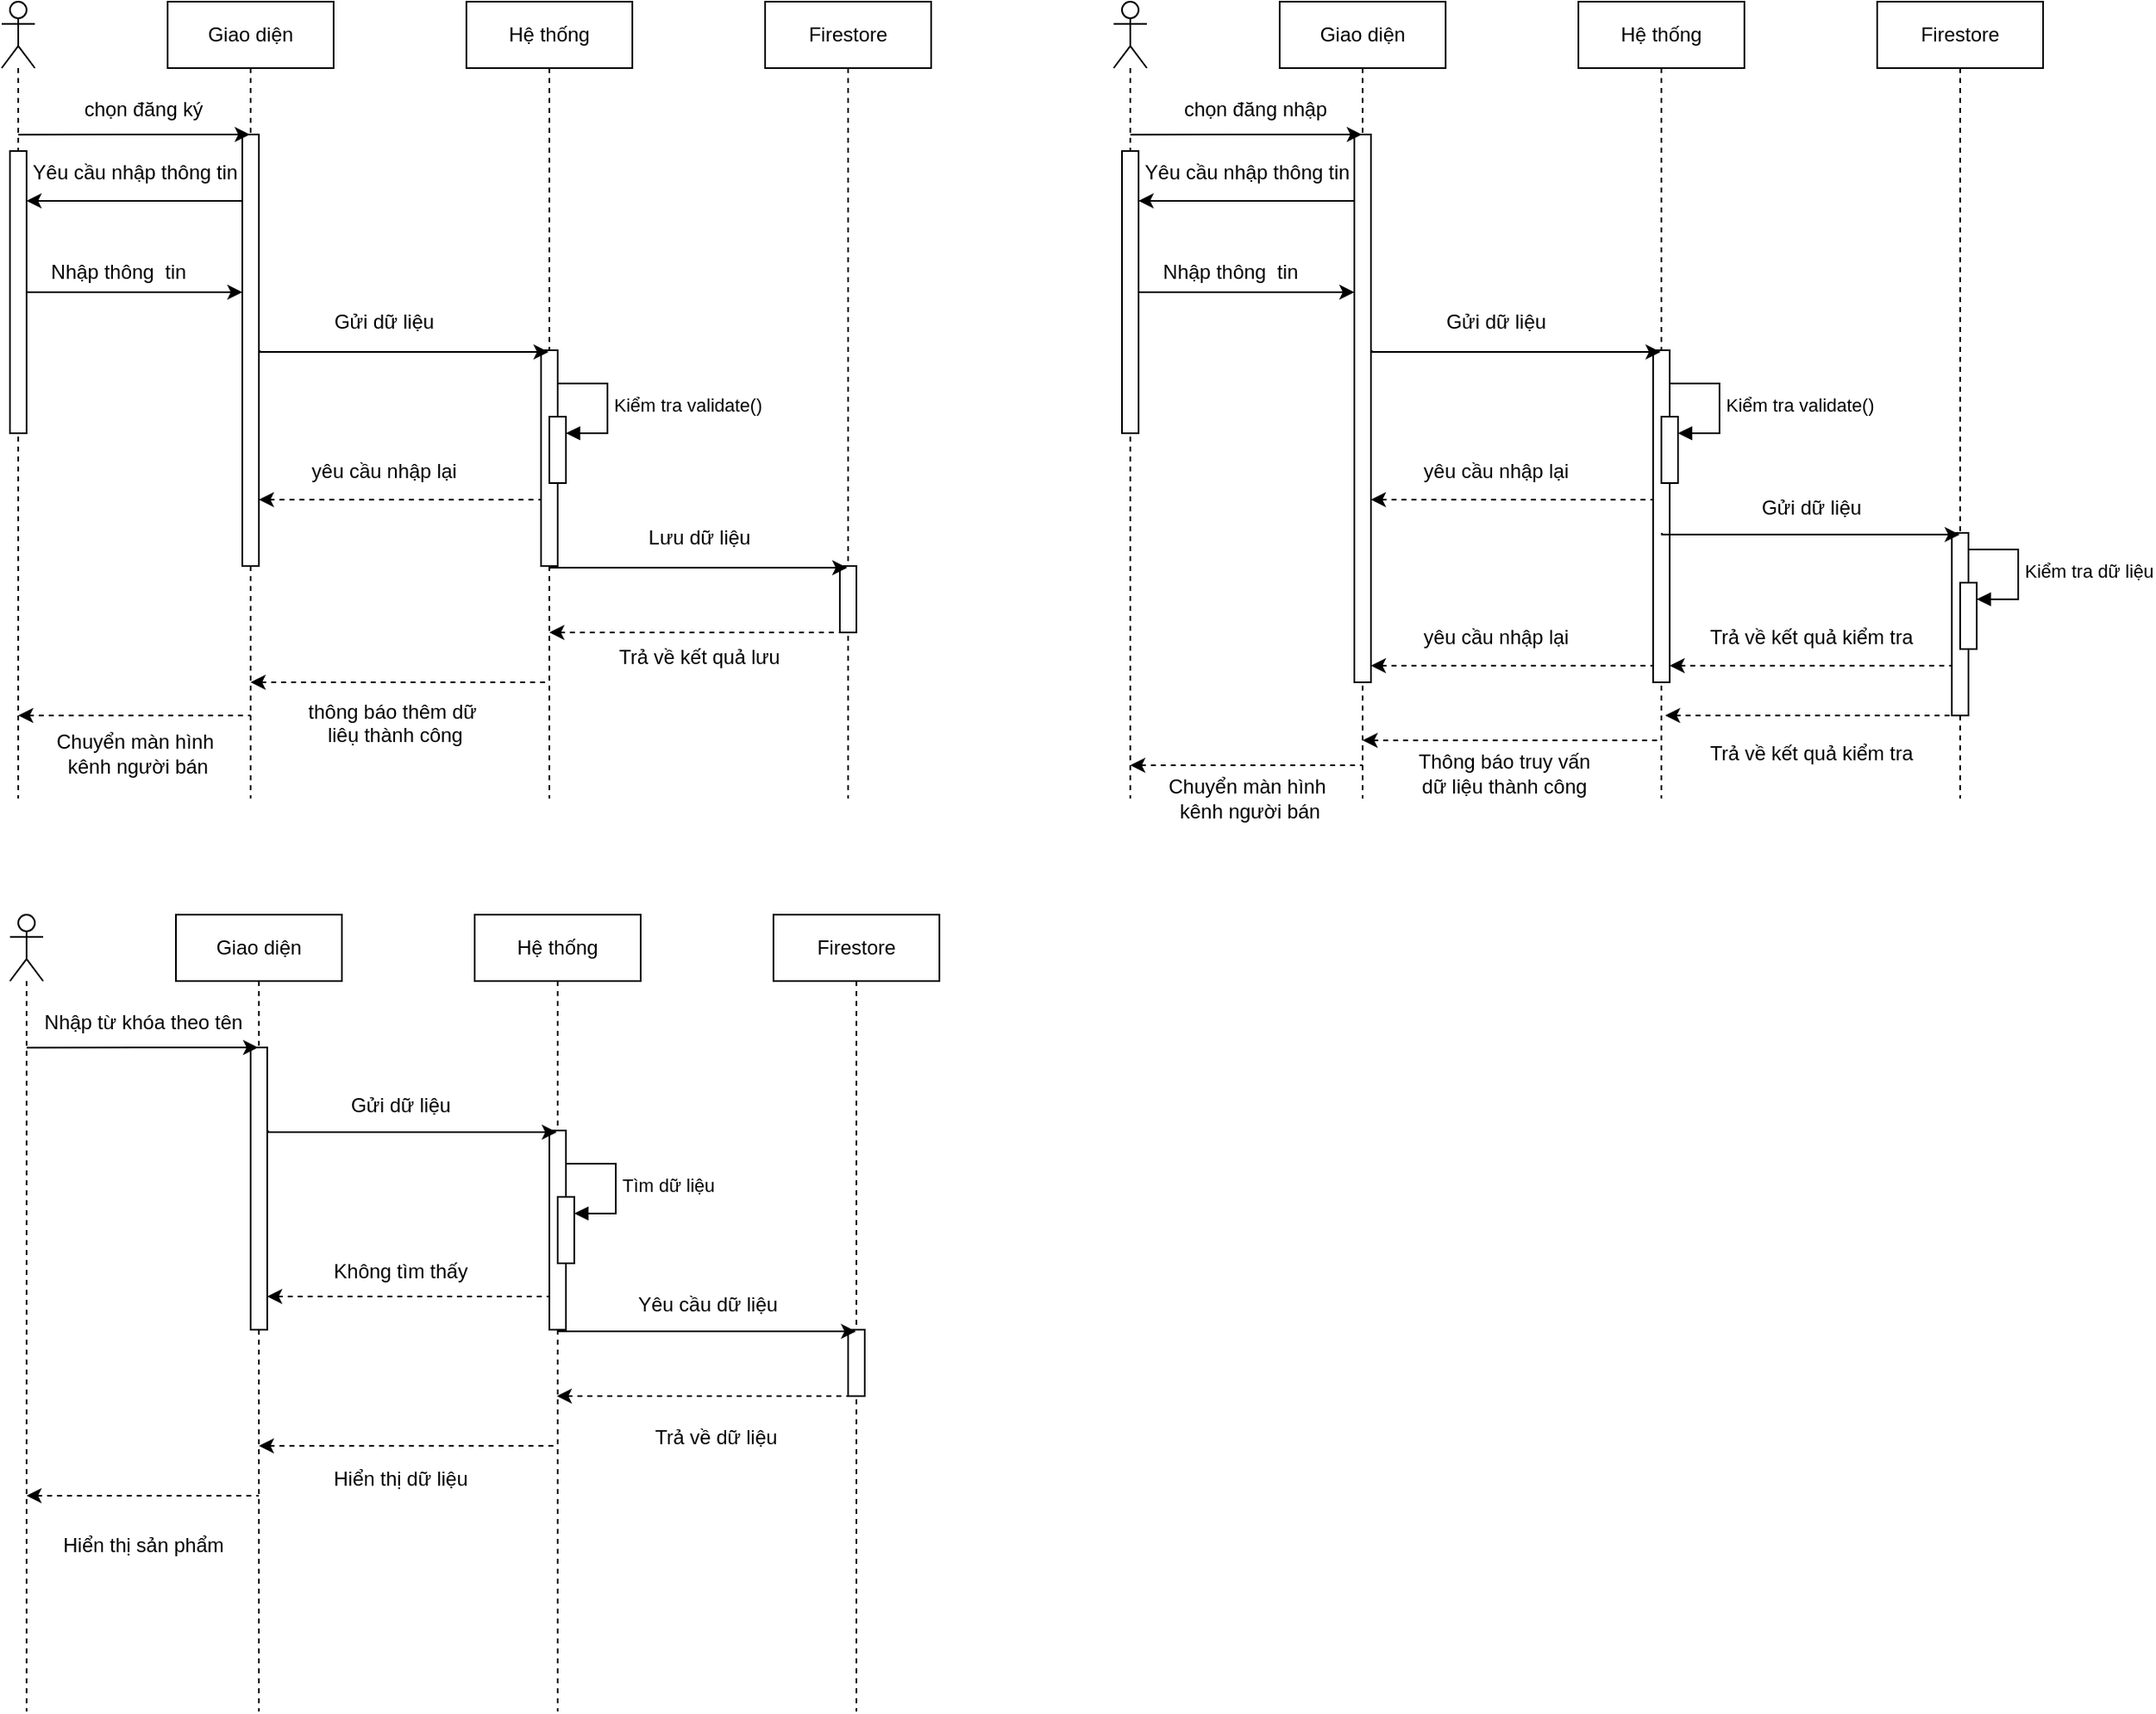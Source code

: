 <mxfile version="22.1.17" type="github">
  <diagram name="Page-1" id="2YBvvXClWsGukQMizWep">
    <mxGraphModel dx="1050" dy="541" grid="1" gridSize="10" guides="1" tooltips="1" connect="1" arrows="1" fold="1" page="1" pageScale="1" pageWidth="850" pageHeight="1100" math="0" shadow="0">
      <root>
        <mxCell id="0" />
        <mxCell id="1" parent="0" />
        <mxCell id="aM9ryv3xv72pqoxQDRHE-1" value="Giao diện" style="shape=umlLifeline;perimeter=lifelinePerimeter;whiteSpace=wrap;html=1;container=0;dropTarget=0;collapsible=0;recursiveResize=0;outlineConnect=0;portConstraint=eastwest;newEdgeStyle={&quot;edgeStyle&quot;:&quot;elbowEdgeStyle&quot;,&quot;elbow&quot;:&quot;vertical&quot;,&quot;curved&quot;:0,&quot;rounded&quot;:0};" parent="1" vertex="1">
          <mxGeometry x="160" y="40" width="100" height="480" as="geometry" />
        </mxCell>
        <mxCell id="fi817YxVfnDkpDfHuI8M-5" value="" style="html=1;points=[[0,0,0,0,5],[0,1,0,0,-5],[1,0,0,0,5],[1,1,0,0,-5]];perimeter=orthogonalPerimeter;outlineConnect=0;targetShapes=umlLifeline;portConstraint=eastwest;newEdgeStyle={&quot;curved&quot;:0,&quot;rounded&quot;:0};" vertex="1" parent="aM9ryv3xv72pqoxQDRHE-1">
          <mxGeometry x="45" y="80" width="10" height="260" as="geometry" />
        </mxCell>
        <mxCell id="aM9ryv3xv72pqoxQDRHE-5" value="Hệ thống" style="shape=umlLifeline;perimeter=lifelinePerimeter;whiteSpace=wrap;html=1;container=0;dropTarget=0;collapsible=0;recursiveResize=0;outlineConnect=0;portConstraint=eastwest;newEdgeStyle={&quot;edgeStyle&quot;:&quot;elbowEdgeStyle&quot;,&quot;elbow&quot;:&quot;vertical&quot;,&quot;curved&quot;:0,&quot;rounded&quot;:0};" parent="1" vertex="1">
          <mxGeometry x="340" y="40" width="100" height="480" as="geometry" />
        </mxCell>
        <mxCell id="fi817YxVfnDkpDfHuI8M-15" value="" style="html=1;points=[[0,0,0,0,5],[0,1,0,0,-5],[1,0,0,0,5],[1,1,0,0,-5]];perimeter=orthogonalPerimeter;outlineConnect=0;targetShapes=umlLifeline;portConstraint=eastwest;newEdgeStyle={&quot;curved&quot;:0,&quot;rounded&quot;:0};" vertex="1" parent="aM9ryv3xv72pqoxQDRHE-5">
          <mxGeometry x="45" y="210" width="10" height="130" as="geometry" />
        </mxCell>
        <mxCell id="fi817YxVfnDkpDfHuI8M-17" value="" style="html=1;points=[[0,0,0,0,5],[0,1,0,0,-5],[1,0,0,0,5],[1,1,0,0,-5]];perimeter=orthogonalPerimeter;outlineConnect=0;targetShapes=umlLifeline;portConstraint=eastwest;newEdgeStyle={&quot;curved&quot;:0,&quot;rounded&quot;:0};" vertex="1" parent="aM9ryv3xv72pqoxQDRHE-5">
          <mxGeometry x="50" y="250" width="10" height="40" as="geometry" />
        </mxCell>
        <mxCell id="fi817YxVfnDkpDfHuI8M-18" value="Kiểm tra validate()" style="html=1;align=left;spacingLeft=2;endArrow=block;rounded=0;edgeStyle=orthogonalEdgeStyle;curved=0;rounded=0;" edge="1" target="fi817YxVfnDkpDfHuI8M-17" parent="aM9ryv3xv72pqoxQDRHE-5">
          <mxGeometry relative="1" as="geometry">
            <mxPoint x="55" y="230" as="sourcePoint" />
            <Array as="points">
              <mxPoint x="85" y="260" />
            </Array>
          </mxGeometry>
        </mxCell>
        <mxCell id="fi817YxVfnDkpDfHuI8M-1" value="Firestore" style="shape=umlLifeline;perimeter=lifelinePerimeter;whiteSpace=wrap;html=1;container=0;dropTarget=0;collapsible=0;recursiveResize=0;outlineConnect=0;portConstraint=eastwest;newEdgeStyle={&quot;edgeStyle&quot;:&quot;elbowEdgeStyle&quot;,&quot;elbow&quot;:&quot;vertical&quot;,&quot;curved&quot;:0,&quot;rounded&quot;:0};" vertex="1" parent="1">
          <mxGeometry x="520" y="40" width="100" height="480" as="geometry" />
        </mxCell>
        <mxCell id="fi817YxVfnDkpDfHuI8M-22" value="" style="html=1;points=[[0,0,0,0,5],[0,1,0,0,-5],[1,0,0,0,5],[1,1,0,0,-5]];perimeter=orthogonalPerimeter;outlineConnect=0;targetShapes=umlLifeline;portConstraint=eastwest;newEdgeStyle={&quot;curved&quot;:0,&quot;rounded&quot;:0};" vertex="1" parent="fi817YxVfnDkpDfHuI8M-1">
          <mxGeometry x="45" y="340" width="10" height="40" as="geometry" />
        </mxCell>
        <mxCell id="fi817YxVfnDkpDfHuI8M-2" value="" style="shape=umlLifeline;perimeter=lifelinePerimeter;whiteSpace=wrap;html=1;container=1;dropTarget=0;collapsible=0;recursiveResize=0;outlineConnect=0;portConstraint=eastwest;newEdgeStyle={&quot;curved&quot;:0,&quot;rounded&quot;:0};participant=umlActor;" vertex="1" parent="1">
          <mxGeometry x="60" y="40" width="20" height="480" as="geometry" />
        </mxCell>
        <mxCell id="fi817YxVfnDkpDfHuI8M-10" value="" style="html=1;points=[[0,0,0,0,5],[0,1,0,0,-5],[1,0,0,0,5],[1,1,0,0,-5]];perimeter=orthogonalPerimeter;outlineConnect=0;targetShapes=umlLifeline;portConstraint=eastwest;newEdgeStyle={&quot;curved&quot;:0,&quot;rounded&quot;:0};" vertex="1" parent="fi817YxVfnDkpDfHuI8M-2">
          <mxGeometry x="5" y="90" width="10" height="170" as="geometry" />
        </mxCell>
        <mxCell id="fi817YxVfnDkpDfHuI8M-4" value="" style="endArrow=classic;html=1;rounded=0;exitX=0.5;exitY=0.167;exitDx=0;exitDy=0;exitPerimeter=0;" edge="1" parent="1" source="fi817YxVfnDkpDfHuI8M-2" target="aM9ryv3xv72pqoxQDRHE-1">
          <mxGeometry width="50" height="50" relative="1" as="geometry">
            <mxPoint x="400" y="280" as="sourcePoint" />
            <mxPoint x="440" y="230" as="targetPoint" />
            <Array as="points">
              <mxPoint x="140" y="120" />
            </Array>
          </mxGeometry>
        </mxCell>
        <mxCell id="fi817YxVfnDkpDfHuI8M-7" value="chọn đăng ký" style="text;html=1;align=center;verticalAlign=middle;resizable=0;points=[];autosize=1;strokeColor=none;fillColor=none;" vertex="1" parent="1">
          <mxGeometry x="100" y="90" width="90" height="30" as="geometry" />
        </mxCell>
        <mxCell id="fi817YxVfnDkpDfHuI8M-8" value="" style="endArrow=none;html=1;rounded=0;startArrow=classic;startFill=1;endFill=0;" edge="1" parent="1" source="fi817YxVfnDkpDfHuI8M-10" target="fi817YxVfnDkpDfHuI8M-5">
          <mxGeometry width="50" height="50" relative="1" as="geometry">
            <mxPoint x="80" y="160" as="sourcePoint" />
            <mxPoint x="140" y="150" as="targetPoint" />
            <Array as="points">
              <mxPoint x="150" y="160" />
            </Array>
          </mxGeometry>
        </mxCell>
        <mxCell id="fi817YxVfnDkpDfHuI8M-9" value="Yêu cầu nhập thông tin" style="text;html=1;align=center;verticalAlign=middle;resizable=0;points=[];autosize=1;strokeColor=none;fillColor=none;" vertex="1" parent="1">
          <mxGeometry x="65" y="128" width="150" height="30" as="geometry" />
        </mxCell>
        <mxCell id="fi817YxVfnDkpDfHuI8M-12" value="" style="edgeStyle=orthogonalEdgeStyle;rounded=0;orthogonalLoop=1;jettySize=auto;html=1;curved=0;" edge="1" parent="1" source="fi817YxVfnDkpDfHuI8M-10" target="fi817YxVfnDkpDfHuI8M-5">
          <mxGeometry relative="1" as="geometry">
            <Array as="points">
              <mxPoint x="180" y="215" />
              <mxPoint x="180" y="215" />
            </Array>
          </mxGeometry>
        </mxCell>
        <mxCell id="fi817YxVfnDkpDfHuI8M-13" value="Nhập thông&amp;nbsp; tin" style="text;html=1;align=center;verticalAlign=middle;resizable=0;points=[];autosize=1;strokeColor=none;fillColor=none;" vertex="1" parent="1">
          <mxGeometry x="80" y="188" width="100" height="30" as="geometry" />
        </mxCell>
        <mxCell id="fi817YxVfnDkpDfHuI8M-14" value="" style="edgeStyle=orthogonalEdgeStyle;rounded=0;orthogonalLoop=1;jettySize=auto;html=1;curved=0;" edge="1" parent="1" target="aM9ryv3xv72pqoxQDRHE-5">
          <mxGeometry relative="1" as="geometry">
            <mxPoint x="215.5" y="250" as="sourcePoint" />
            <mxPoint x="330" y="251" as="targetPoint" />
            <Array as="points">
              <mxPoint x="216" y="251" />
            </Array>
          </mxGeometry>
        </mxCell>
        <mxCell id="fi817YxVfnDkpDfHuI8M-16" value="Gửi dữ liệu" style="text;html=1;align=center;verticalAlign=middle;resizable=0;points=[];autosize=1;strokeColor=none;fillColor=none;" vertex="1" parent="1">
          <mxGeometry x="250" y="218" width="80" height="30" as="geometry" />
        </mxCell>
        <mxCell id="fi817YxVfnDkpDfHuI8M-19" value="" style="endArrow=none;html=1;rounded=0;startArrow=classic;startFill=1;endFill=0;dashed=1;" edge="1" parent="1" source="fi817YxVfnDkpDfHuI8M-5" target="fi817YxVfnDkpDfHuI8M-15">
          <mxGeometry width="50" height="50" relative="1" as="geometry">
            <mxPoint x="250" y="340" as="sourcePoint" />
            <mxPoint x="380" y="340" as="targetPoint" />
            <Array as="points">
              <mxPoint x="325" y="340" />
            </Array>
          </mxGeometry>
        </mxCell>
        <mxCell id="fi817YxVfnDkpDfHuI8M-20" value="yêu cầu nhập lại" style="text;html=1;align=center;verticalAlign=middle;resizable=0;points=[];autosize=1;strokeColor=none;fillColor=none;" vertex="1" parent="1">
          <mxGeometry x="235" y="308" width="110" height="30" as="geometry" />
        </mxCell>
        <mxCell id="fi817YxVfnDkpDfHuI8M-21" value="" style="edgeStyle=orthogonalEdgeStyle;rounded=0;orthogonalLoop=1;jettySize=auto;html=1;curved=0;" edge="1" parent="1" target="fi817YxVfnDkpDfHuI8M-1">
          <mxGeometry relative="1" as="geometry">
            <mxPoint x="390" y="380" as="sourcePoint" />
            <mxPoint x="550" y="381" as="targetPoint" />
            <Array as="points">
              <mxPoint x="390" y="381" />
            </Array>
          </mxGeometry>
        </mxCell>
        <mxCell id="fi817YxVfnDkpDfHuI8M-23" value="Lưu dữ liệu" style="text;html=1;align=center;verticalAlign=middle;resizable=0;points=[];autosize=1;strokeColor=none;fillColor=none;" vertex="1" parent="1">
          <mxGeometry x="440" y="348" width="80" height="30" as="geometry" />
        </mxCell>
        <mxCell id="fi817YxVfnDkpDfHuI8M-24" value="" style="endArrow=none;html=1;rounded=0;startArrow=classic;startFill=1;endFill=0;dashed=1;" edge="1" parent="1" source="aM9ryv3xv72pqoxQDRHE-5">
          <mxGeometry width="50" height="50" relative="1" as="geometry">
            <mxPoint x="395" y="420" as="sourcePoint" />
            <mxPoint x="565" y="420" as="targetPoint" />
            <Array as="points">
              <mxPoint x="505" y="420" />
            </Array>
          </mxGeometry>
        </mxCell>
        <mxCell id="fi817YxVfnDkpDfHuI8M-25" value="Trả về kết quả lưu" style="text;html=1;align=center;verticalAlign=middle;resizable=0;points=[];autosize=1;strokeColor=none;fillColor=none;" vertex="1" parent="1">
          <mxGeometry x="420" y="420" width="120" height="30" as="geometry" />
        </mxCell>
        <mxCell id="fi817YxVfnDkpDfHuI8M-26" value="" style="endArrow=none;html=1;rounded=0;startArrow=classic;startFill=1;endFill=0;dashed=1;" edge="1" parent="1" target="aM9ryv3xv72pqoxQDRHE-5">
          <mxGeometry width="50" height="50" relative="1" as="geometry">
            <mxPoint x="210" y="450" as="sourcePoint" />
            <mxPoint x="377.5" y="450" as="targetPoint" />
            <Array as="points">
              <mxPoint x="317.5" y="450" />
            </Array>
          </mxGeometry>
        </mxCell>
        <mxCell id="fi817YxVfnDkpDfHuI8M-27" value="&lt;p style=&quot;line-height: 10%;&quot;&gt;thông báo thêm dữ&lt;/p&gt;&lt;p style=&quot;line-height: 10%;&quot;&gt;&amp;nbsp;liêụ thành công&lt;/p&gt;" style="text;html=1;align=center;verticalAlign=middle;resizable=0;points=[];autosize=1;strokeColor=none;fillColor=none;" vertex="1" parent="1">
          <mxGeometry x="235" y="450" width="120" height="50" as="geometry" />
        </mxCell>
        <mxCell id="fi817YxVfnDkpDfHuI8M-28" value="" style="endArrow=none;html=1;rounded=0;startArrow=classic;startFill=1;endFill=0;dashed=1;" edge="1" parent="1">
          <mxGeometry width="50" height="50" relative="1" as="geometry">
            <mxPoint x="70" y="470" as="sourcePoint" />
            <mxPoint x="210" y="470" as="targetPoint" />
            <Array as="points">
              <mxPoint x="150" y="470" />
            </Array>
          </mxGeometry>
        </mxCell>
        <mxCell id="fi817YxVfnDkpDfHuI8M-29" value="Chuyển màn hình&lt;br&gt;&amp;nbsp;kênh người bán" style="text;html=1;align=center;verticalAlign=middle;resizable=0;points=[];autosize=1;strokeColor=none;fillColor=none;" vertex="1" parent="1">
          <mxGeometry x="80" y="473" width="120" height="40" as="geometry" />
        </mxCell>
        <mxCell id="fi817YxVfnDkpDfHuI8M-30" value="Giao diện" style="shape=umlLifeline;perimeter=lifelinePerimeter;whiteSpace=wrap;html=1;container=0;dropTarget=0;collapsible=0;recursiveResize=0;outlineConnect=0;portConstraint=eastwest;newEdgeStyle={&quot;edgeStyle&quot;:&quot;elbowEdgeStyle&quot;,&quot;elbow&quot;:&quot;vertical&quot;,&quot;curved&quot;:0,&quot;rounded&quot;:0};" vertex="1" parent="1">
          <mxGeometry x="830" y="40" width="100" height="480" as="geometry" />
        </mxCell>
        <mxCell id="fi817YxVfnDkpDfHuI8M-31" value="" style="html=1;points=[[0,0,0,0,5],[0,1,0,0,-5],[1,0,0,0,5],[1,1,0,0,-5]];perimeter=orthogonalPerimeter;outlineConnect=0;targetShapes=umlLifeline;portConstraint=eastwest;newEdgeStyle={&quot;curved&quot;:0,&quot;rounded&quot;:0};" vertex="1" parent="fi817YxVfnDkpDfHuI8M-30">
          <mxGeometry x="45" y="80" width="10" height="330" as="geometry" />
        </mxCell>
        <mxCell id="fi817YxVfnDkpDfHuI8M-32" value="Hệ thống" style="shape=umlLifeline;perimeter=lifelinePerimeter;whiteSpace=wrap;html=1;container=0;dropTarget=0;collapsible=0;recursiveResize=0;outlineConnect=0;portConstraint=eastwest;newEdgeStyle={&quot;edgeStyle&quot;:&quot;elbowEdgeStyle&quot;,&quot;elbow&quot;:&quot;vertical&quot;,&quot;curved&quot;:0,&quot;rounded&quot;:0};" vertex="1" parent="1">
          <mxGeometry x="1010" y="40" width="100" height="480" as="geometry" />
        </mxCell>
        <mxCell id="fi817YxVfnDkpDfHuI8M-33" value="" style="html=1;points=[[0,0,0,0,5],[0,1,0,0,-5],[1,0,0,0,5],[1,1,0,0,-5]];perimeter=orthogonalPerimeter;outlineConnect=0;targetShapes=umlLifeline;portConstraint=eastwest;newEdgeStyle={&quot;curved&quot;:0,&quot;rounded&quot;:0};" vertex="1" parent="fi817YxVfnDkpDfHuI8M-32">
          <mxGeometry x="45" y="210" width="10" height="200" as="geometry" />
        </mxCell>
        <mxCell id="fi817YxVfnDkpDfHuI8M-34" value="" style="html=1;points=[[0,0,0,0,5],[0,1,0,0,-5],[1,0,0,0,5],[1,1,0,0,-5]];perimeter=orthogonalPerimeter;outlineConnect=0;targetShapes=umlLifeline;portConstraint=eastwest;newEdgeStyle={&quot;curved&quot;:0,&quot;rounded&quot;:0};" vertex="1" parent="fi817YxVfnDkpDfHuI8M-32">
          <mxGeometry x="50" y="250" width="10" height="40" as="geometry" />
        </mxCell>
        <mxCell id="fi817YxVfnDkpDfHuI8M-35" value="Kiểm tra validate()" style="html=1;align=left;spacingLeft=2;endArrow=block;rounded=0;edgeStyle=orthogonalEdgeStyle;curved=0;rounded=0;" edge="1" parent="fi817YxVfnDkpDfHuI8M-32" target="fi817YxVfnDkpDfHuI8M-34">
          <mxGeometry relative="1" as="geometry">
            <mxPoint x="55" y="230" as="sourcePoint" />
            <Array as="points">
              <mxPoint x="85" y="260" />
            </Array>
          </mxGeometry>
        </mxCell>
        <mxCell id="fi817YxVfnDkpDfHuI8M-36" value="Firestore" style="shape=umlLifeline;perimeter=lifelinePerimeter;whiteSpace=wrap;html=1;container=0;dropTarget=0;collapsible=0;recursiveResize=0;outlineConnect=0;portConstraint=eastwest;newEdgeStyle={&quot;edgeStyle&quot;:&quot;elbowEdgeStyle&quot;,&quot;elbow&quot;:&quot;vertical&quot;,&quot;curved&quot;:0,&quot;rounded&quot;:0};" vertex="1" parent="1">
          <mxGeometry x="1190" y="40" width="100" height="480" as="geometry" />
        </mxCell>
        <mxCell id="fi817YxVfnDkpDfHuI8M-37" value="" style="html=1;points=[[0,0,0,0,5],[0,1,0,0,-5],[1,0,0,0,5],[1,1,0,0,-5]];perimeter=orthogonalPerimeter;outlineConnect=0;targetShapes=umlLifeline;portConstraint=eastwest;newEdgeStyle={&quot;curved&quot;:0,&quot;rounded&quot;:0};" vertex="1" parent="fi817YxVfnDkpDfHuI8M-36">
          <mxGeometry x="45" y="320" width="10" height="110" as="geometry" />
        </mxCell>
        <mxCell id="fi817YxVfnDkpDfHuI8M-58" value="" style="html=1;points=[[0,0,0,0,5],[0,1,0,0,-5],[1,0,0,0,5],[1,1,0,0,-5]];perimeter=orthogonalPerimeter;outlineConnect=0;targetShapes=umlLifeline;portConstraint=eastwest;newEdgeStyle={&quot;curved&quot;:0,&quot;rounded&quot;:0};" vertex="1" parent="fi817YxVfnDkpDfHuI8M-36">
          <mxGeometry x="50" y="350" width="10" height="40" as="geometry" />
        </mxCell>
        <mxCell id="fi817YxVfnDkpDfHuI8M-59" value="Kiểm tra dữ liệu" style="html=1;align=left;spacingLeft=2;endArrow=block;rounded=0;edgeStyle=orthogonalEdgeStyle;curved=0;rounded=0;" edge="1" parent="fi817YxVfnDkpDfHuI8M-36" target="fi817YxVfnDkpDfHuI8M-58">
          <mxGeometry relative="1" as="geometry">
            <mxPoint x="55" y="330" as="sourcePoint" />
            <Array as="points">
              <mxPoint x="85" y="360" />
            </Array>
          </mxGeometry>
        </mxCell>
        <mxCell id="fi817YxVfnDkpDfHuI8M-38" value="" style="shape=umlLifeline;perimeter=lifelinePerimeter;whiteSpace=wrap;html=1;container=1;dropTarget=0;collapsible=0;recursiveResize=0;outlineConnect=0;portConstraint=eastwest;newEdgeStyle={&quot;curved&quot;:0,&quot;rounded&quot;:0};participant=umlActor;" vertex="1" parent="1">
          <mxGeometry x="730" y="40" width="20" height="480" as="geometry" />
        </mxCell>
        <mxCell id="fi817YxVfnDkpDfHuI8M-39" value="" style="html=1;points=[[0,0,0,0,5],[0,1,0,0,-5],[1,0,0,0,5],[1,1,0,0,-5]];perimeter=orthogonalPerimeter;outlineConnect=0;targetShapes=umlLifeline;portConstraint=eastwest;newEdgeStyle={&quot;curved&quot;:0,&quot;rounded&quot;:0};" vertex="1" parent="fi817YxVfnDkpDfHuI8M-38">
          <mxGeometry x="5" y="90" width="10" height="170" as="geometry" />
        </mxCell>
        <mxCell id="fi817YxVfnDkpDfHuI8M-40" value="" style="endArrow=classic;html=1;rounded=0;exitX=0.5;exitY=0.167;exitDx=0;exitDy=0;exitPerimeter=0;" edge="1" parent="1" source="fi817YxVfnDkpDfHuI8M-38" target="fi817YxVfnDkpDfHuI8M-30">
          <mxGeometry width="50" height="50" relative="1" as="geometry">
            <mxPoint x="1070" y="280" as="sourcePoint" />
            <mxPoint x="1110" y="230" as="targetPoint" />
            <Array as="points">
              <mxPoint x="810" y="120" />
            </Array>
          </mxGeometry>
        </mxCell>
        <mxCell id="fi817YxVfnDkpDfHuI8M-41" value="chọn đăng nhập" style="text;html=1;align=center;verticalAlign=middle;resizable=0;points=[];autosize=1;strokeColor=none;fillColor=none;" vertex="1" parent="1">
          <mxGeometry x="760" y="90" width="110" height="30" as="geometry" />
        </mxCell>
        <mxCell id="fi817YxVfnDkpDfHuI8M-42" value="" style="endArrow=none;html=1;rounded=0;startArrow=classic;startFill=1;endFill=0;" edge="1" parent="1" source="fi817YxVfnDkpDfHuI8M-39" target="fi817YxVfnDkpDfHuI8M-31">
          <mxGeometry width="50" height="50" relative="1" as="geometry">
            <mxPoint x="750" y="160" as="sourcePoint" />
            <mxPoint x="810" y="150" as="targetPoint" />
            <Array as="points">
              <mxPoint x="820" y="160" />
            </Array>
          </mxGeometry>
        </mxCell>
        <mxCell id="fi817YxVfnDkpDfHuI8M-43" value="Yêu cầu nhập thông tin" style="text;html=1;align=center;verticalAlign=middle;resizable=0;points=[];autosize=1;strokeColor=none;fillColor=none;" vertex="1" parent="1">
          <mxGeometry x="735" y="128" width="150" height="30" as="geometry" />
        </mxCell>
        <mxCell id="fi817YxVfnDkpDfHuI8M-44" value="" style="edgeStyle=orthogonalEdgeStyle;rounded=0;orthogonalLoop=1;jettySize=auto;html=1;curved=0;" edge="1" parent="1" source="fi817YxVfnDkpDfHuI8M-39" target="fi817YxVfnDkpDfHuI8M-31">
          <mxGeometry relative="1" as="geometry">
            <Array as="points">
              <mxPoint x="850" y="215" />
              <mxPoint x="850" y="215" />
            </Array>
          </mxGeometry>
        </mxCell>
        <mxCell id="fi817YxVfnDkpDfHuI8M-45" value="Nhập thông&amp;nbsp; tin" style="text;html=1;align=center;verticalAlign=middle;resizable=0;points=[];autosize=1;strokeColor=none;fillColor=none;" vertex="1" parent="1">
          <mxGeometry x="750" y="188" width="100" height="30" as="geometry" />
        </mxCell>
        <mxCell id="fi817YxVfnDkpDfHuI8M-46" value="" style="edgeStyle=orthogonalEdgeStyle;rounded=0;orthogonalLoop=1;jettySize=auto;html=1;curved=0;" edge="1" parent="1" target="fi817YxVfnDkpDfHuI8M-32">
          <mxGeometry relative="1" as="geometry">
            <mxPoint x="885.5" y="250" as="sourcePoint" />
            <mxPoint x="1000" y="251" as="targetPoint" />
            <Array as="points">
              <mxPoint x="886" y="251" />
            </Array>
          </mxGeometry>
        </mxCell>
        <mxCell id="fi817YxVfnDkpDfHuI8M-47" value="Gửi dữ liệu" style="text;html=1;align=center;verticalAlign=middle;resizable=0;points=[];autosize=1;strokeColor=none;fillColor=none;" vertex="1" parent="1">
          <mxGeometry x="920" y="218" width="80" height="30" as="geometry" />
        </mxCell>
        <mxCell id="fi817YxVfnDkpDfHuI8M-48" value="" style="endArrow=none;html=1;rounded=0;startArrow=classic;startFill=1;endFill=0;dashed=1;" edge="1" parent="1" source="fi817YxVfnDkpDfHuI8M-31" target="fi817YxVfnDkpDfHuI8M-33">
          <mxGeometry width="50" height="50" relative="1" as="geometry">
            <mxPoint x="920" y="340" as="sourcePoint" />
            <mxPoint x="1050" y="340" as="targetPoint" />
            <Array as="points">
              <mxPoint x="995" y="340" />
            </Array>
          </mxGeometry>
        </mxCell>
        <mxCell id="fi817YxVfnDkpDfHuI8M-49" value="yêu cầu nhập lại" style="text;html=1;align=center;verticalAlign=middle;resizable=0;points=[];autosize=1;strokeColor=none;fillColor=none;" vertex="1" parent="1">
          <mxGeometry x="905" y="308" width="110" height="30" as="geometry" />
        </mxCell>
        <mxCell id="fi817YxVfnDkpDfHuI8M-50" value="" style="edgeStyle=orthogonalEdgeStyle;rounded=0;orthogonalLoop=1;jettySize=auto;html=1;curved=0;" edge="1" parent="1">
          <mxGeometry relative="1" as="geometry">
            <mxPoint x="1060.25" y="360" as="sourcePoint" />
            <mxPoint x="1239.75" y="361" as="targetPoint" />
            <Array as="points">
              <mxPoint x="1060.25" y="361" />
            </Array>
          </mxGeometry>
        </mxCell>
        <mxCell id="fi817YxVfnDkpDfHuI8M-51" value="Gửi dữ liệu" style="text;html=1;align=center;verticalAlign=middle;resizable=0;points=[];autosize=1;strokeColor=none;fillColor=none;" vertex="1" parent="1">
          <mxGeometry x="1110" y="330" width="80" height="30" as="geometry" />
        </mxCell>
        <mxCell id="fi817YxVfnDkpDfHuI8M-52" value="" style="endArrow=none;html=1;rounded=0;startArrow=classic;startFill=1;endFill=0;dashed=1;" edge="1" parent="1">
          <mxGeometry width="50" height="50" relative="1" as="geometry">
            <mxPoint x="1062.25" y="470" as="sourcePoint" />
            <mxPoint x="1237.75" y="470" as="targetPoint" />
            <Array as="points">
              <mxPoint x="1177.75" y="470" />
            </Array>
          </mxGeometry>
        </mxCell>
        <mxCell id="fi817YxVfnDkpDfHuI8M-53" value="Trả về kết quả kiểm tra" style="text;html=1;align=center;verticalAlign=middle;resizable=0;points=[];autosize=1;strokeColor=none;fillColor=none;" vertex="1" parent="1">
          <mxGeometry x="1075" y="478" width="150" height="30" as="geometry" />
        </mxCell>
        <mxCell id="fi817YxVfnDkpDfHuI8M-54" value="" style="endArrow=none;html=1;rounded=0;startArrow=classic;startFill=1;endFill=0;dashed=1;" edge="1" parent="1" target="fi817YxVfnDkpDfHuI8M-32">
          <mxGeometry width="50" height="50" relative="1" as="geometry">
            <mxPoint x="880" y="485" as="sourcePoint" />
            <mxPoint x="1054.75" y="485" as="targetPoint" />
            <Array as="points">
              <mxPoint x="982.75" y="485" />
            </Array>
          </mxGeometry>
        </mxCell>
        <mxCell id="fi817YxVfnDkpDfHuI8M-55" value="Thông báo truy vấn &lt;br&gt;dữ liệu thành công" style="text;html=1;align=center;verticalAlign=middle;resizable=0;points=[];autosize=1;strokeColor=none;fillColor=none;" vertex="1" parent="1">
          <mxGeometry x="900" y="485" width="130" height="40" as="geometry" />
        </mxCell>
        <mxCell id="fi817YxVfnDkpDfHuI8M-56" value="" style="endArrow=none;html=1;rounded=0;startArrow=classic;startFill=1;endFill=0;dashed=1;" edge="1" parent="1">
          <mxGeometry width="50" height="50" relative="1" as="geometry">
            <mxPoint x="740" y="500" as="sourcePoint" />
            <mxPoint x="880" y="500" as="targetPoint" />
            <Array as="points">
              <mxPoint x="820" y="500" />
            </Array>
          </mxGeometry>
        </mxCell>
        <mxCell id="fi817YxVfnDkpDfHuI8M-60" value="" style="endArrow=none;html=1;rounded=0;startArrow=classic;startFill=1;endFill=0;dashed=1;" edge="1" parent="1">
          <mxGeometry width="50" height="50" relative="1" as="geometry">
            <mxPoint x="1065" y="440" as="sourcePoint" />
            <mxPoint x="1235" y="440" as="targetPoint" />
            <Array as="points">
              <mxPoint x="1175" y="440" />
            </Array>
          </mxGeometry>
        </mxCell>
        <mxCell id="fi817YxVfnDkpDfHuI8M-61" value="Trả về kết quả kiểm tra" style="text;html=1;align=center;verticalAlign=middle;resizable=0;points=[];autosize=1;strokeColor=none;fillColor=none;" vertex="1" parent="1">
          <mxGeometry x="1075" y="408" width="150" height="30" as="geometry" />
        </mxCell>
        <mxCell id="fi817YxVfnDkpDfHuI8M-62" value="" style="endArrow=none;html=1;rounded=0;startArrow=classic;startFill=1;endFill=0;dashed=1;" edge="1" parent="1">
          <mxGeometry width="50" height="50" relative="1" as="geometry">
            <mxPoint x="885" y="440" as="sourcePoint" />
            <mxPoint x="1055" y="440" as="targetPoint" />
            <Array as="points">
              <mxPoint x="995" y="440" />
            </Array>
          </mxGeometry>
        </mxCell>
        <mxCell id="fi817YxVfnDkpDfHuI8M-63" value="yêu cầu nhập lại" style="text;html=1;align=center;verticalAlign=middle;resizable=0;points=[];autosize=1;strokeColor=none;fillColor=none;" vertex="1" parent="1">
          <mxGeometry x="905" y="408" width="110" height="30" as="geometry" />
        </mxCell>
        <mxCell id="fi817YxVfnDkpDfHuI8M-64" value="Chuyển màn hình&lt;br&gt;&amp;nbsp;kênh người bán" style="text;html=1;align=center;verticalAlign=middle;resizable=0;points=[];autosize=1;strokeColor=none;fillColor=none;" vertex="1" parent="1">
          <mxGeometry x="750" y="500" width="120" height="40" as="geometry" />
        </mxCell>
        <mxCell id="fi817YxVfnDkpDfHuI8M-65" value="Giao diện" style="shape=umlLifeline;perimeter=lifelinePerimeter;whiteSpace=wrap;html=1;container=0;dropTarget=0;collapsible=0;recursiveResize=0;outlineConnect=0;portConstraint=eastwest;newEdgeStyle={&quot;edgeStyle&quot;:&quot;elbowEdgeStyle&quot;,&quot;elbow&quot;:&quot;vertical&quot;,&quot;curved&quot;:0,&quot;rounded&quot;:0};" vertex="1" parent="1">
          <mxGeometry x="165" y="590" width="100" height="480" as="geometry" />
        </mxCell>
        <mxCell id="fi817YxVfnDkpDfHuI8M-66" value="" style="html=1;points=[[0,0,0,0,5],[0,1,0,0,-5],[1,0,0,0,5],[1,1,0,0,-5]];perimeter=orthogonalPerimeter;outlineConnect=0;targetShapes=umlLifeline;portConstraint=eastwest;newEdgeStyle={&quot;curved&quot;:0,&quot;rounded&quot;:0};" vertex="1" parent="fi817YxVfnDkpDfHuI8M-65">
          <mxGeometry x="45" y="80" width="10" height="170" as="geometry" />
        </mxCell>
        <mxCell id="fi817YxVfnDkpDfHuI8M-67" value="Hệ thống" style="shape=umlLifeline;perimeter=lifelinePerimeter;whiteSpace=wrap;html=1;container=0;dropTarget=0;collapsible=0;recursiveResize=0;outlineConnect=0;portConstraint=eastwest;newEdgeStyle={&quot;edgeStyle&quot;:&quot;elbowEdgeStyle&quot;,&quot;elbow&quot;:&quot;vertical&quot;,&quot;curved&quot;:0,&quot;rounded&quot;:0};" vertex="1" parent="1">
          <mxGeometry x="345" y="590" width="100" height="480" as="geometry" />
        </mxCell>
        <mxCell id="fi817YxVfnDkpDfHuI8M-68" value="" style="html=1;points=[[0,0,0,0,5],[0,1,0,0,-5],[1,0,0,0,5],[1,1,0,0,-5]];perimeter=orthogonalPerimeter;outlineConnect=0;targetShapes=umlLifeline;portConstraint=eastwest;newEdgeStyle={&quot;curved&quot;:0,&quot;rounded&quot;:0};" vertex="1" parent="fi817YxVfnDkpDfHuI8M-67">
          <mxGeometry x="45" y="130" width="10" height="120" as="geometry" />
        </mxCell>
        <mxCell id="fi817YxVfnDkpDfHuI8M-93" value="" style="html=1;points=[[0,0,0,0,5],[0,1,0,0,-5],[1,0,0,0,5],[1,1,0,0,-5]];perimeter=orthogonalPerimeter;outlineConnect=0;targetShapes=umlLifeline;portConstraint=eastwest;newEdgeStyle={&quot;curved&quot;:0,&quot;rounded&quot;:0};" vertex="1" parent="fi817YxVfnDkpDfHuI8M-67">
          <mxGeometry x="50" y="170" width="10" height="40" as="geometry" />
        </mxCell>
        <mxCell id="fi817YxVfnDkpDfHuI8M-94" value="Tìm dữ liệu" style="html=1;align=left;spacingLeft=2;endArrow=block;rounded=0;edgeStyle=orthogonalEdgeStyle;curved=0;rounded=0;" edge="1" parent="fi817YxVfnDkpDfHuI8M-67" target="fi817YxVfnDkpDfHuI8M-93">
          <mxGeometry relative="1" as="geometry">
            <mxPoint x="55" y="150" as="sourcePoint" />
            <Array as="points">
              <mxPoint x="85" y="180" />
            </Array>
          </mxGeometry>
        </mxCell>
        <mxCell id="fi817YxVfnDkpDfHuI8M-71" value="Firestore" style="shape=umlLifeline;perimeter=lifelinePerimeter;whiteSpace=wrap;html=1;container=0;dropTarget=0;collapsible=0;recursiveResize=0;outlineConnect=0;portConstraint=eastwest;newEdgeStyle={&quot;edgeStyle&quot;:&quot;elbowEdgeStyle&quot;,&quot;elbow&quot;:&quot;vertical&quot;,&quot;curved&quot;:0,&quot;rounded&quot;:0};" vertex="1" parent="1">
          <mxGeometry x="525" y="590" width="100" height="480" as="geometry" />
        </mxCell>
        <mxCell id="fi817YxVfnDkpDfHuI8M-72" value="" style="html=1;points=[[0,0,0,0,5],[0,1,0,0,-5],[1,0,0,0,5],[1,1,0,0,-5]];perimeter=orthogonalPerimeter;outlineConnect=0;targetShapes=umlLifeline;portConstraint=eastwest;newEdgeStyle={&quot;curved&quot;:0,&quot;rounded&quot;:0};" vertex="1" parent="fi817YxVfnDkpDfHuI8M-71">
          <mxGeometry x="45" y="250" width="10" height="40" as="geometry" />
        </mxCell>
        <mxCell id="fi817YxVfnDkpDfHuI8M-73" value="" style="shape=umlLifeline;perimeter=lifelinePerimeter;whiteSpace=wrap;html=1;container=1;dropTarget=0;collapsible=0;recursiveResize=0;outlineConnect=0;portConstraint=eastwest;newEdgeStyle={&quot;curved&quot;:0,&quot;rounded&quot;:0};participant=umlActor;" vertex="1" parent="1">
          <mxGeometry x="65" y="590" width="20" height="480" as="geometry" />
        </mxCell>
        <mxCell id="fi817YxVfnDkpDfHuI8M-75" value="" style="endArrow=classic;html=1;rounded=0;exitX=0.5;exitY=0.167;exitDx=0;exitDy=0;exitPerimeter=0;" edge="1" parent="1" source="fi817YxVfnDkpDfHuI8M-73" target="fi817YxVfnDkpDfHuI8M-65">
          <mxGeometry width="50" height="50" relative="1" as="geometry">
            <mxPoint x="405" y="830" as="sourcePoint" />
            <mxPoint x="445" y="780" as="targetPoint" />
            <Array as="points">
              <mxPoint x="145" y="670" />
            </Array>
          </mxGeometry>
        </mxCell>
        <mxCell id="fi817YxVfnDkpDfHuI8M-76" value="Nhập từ khóa theo tên" style="text;html=1;align=center;verticalAlign=middle;resizable=0;points=[];autosize=1;strokeColor=none;fillColor=none;" vertex="1" parent="1">
          <mxGeometry x="75" y="640" width="140" height="30" as="geometry" />
        </mxCell>
        <mxCell id="fi817YxVfnDkpDfHuI8M-81" value="" style="edgeStyle=orthogonalEdgeStyle;rounded=0;orthogonalLoop=1;jettySize=auto;html=1;curved=0;" edge="1" parent="1">
          <mxGeometry relative="1" as="geometry">
            <mxPoint x="220.5" y="720" as="sourcePoint" />
            <mxPoint x="394.5" y="721" as="targetPoint" />
            <Array as="points">
              <mxPoint x="221" y="721" />
            </Array>
          </mxGeometry>
        </mxCell>
        <mxCell id="fi817YxVfnDkpDfHuI8M-82" value="Gửi dữ liệu" style="text;html=1;align=center;verticalAlign=middle;resizable=0;points=[];autosize=1;strokeColor=none;fillColor=none;" vertex="1" parent="1">
          <mxGeometry x="260" y="690" width="80" height="30" as="geometry" />
        </mxCell>
        <mxCell id="fi817YxVfnDkpDfHuI8M-85" value="" style="edgeStyle=orthogonalEdgeStyle;rounded=0;orthogonalLoop=1;jettySize=auto;html=1;curved=0;" edge="1" parent="1">
          <mxGeometry relative="1" as="geometry">
            <mxPoint x="395.25" y="840" as="sourcePoint" />
            <mxPoint x="574.75" y="841" as="targetPoint" />
            <Array as="points">
              <mxPoint x="395.25" y="841" />
            </Array>
          </mxGeometry>
        </mxCell>
        <mxCell id="fi817YxVfnDkpDfHuI8M-86" value="Yêu cầu dữ liệu" style="text;html=1;align=center;verticalAlign=middle;resizable=0;points=[];autosize=1;strokeColor=none;fillColor=none;" vertex="1" parent="1">
          <mxGeometry x="430" y="810" width="110" height="30" as="geometry" />
        </mxCell>
        <mxCell id="fi817YxVfnDkpDfHuI8M-87" value="" style="endArrow=none;html=1;rounded=0;startArrow=classic;startFill=1;endFill=0;dashed=1;" edge="1" parent="1">
          <mxGeometry width="50" height="50" relative="1" as="geometry">
            <mxPoint x="394.5" y="880" as="sourcePoint" />
            <mxPoint x="570" y="880" as="targetPoint" />
            <Array as="points">
              <mxPoint x="510" y="880" />
            </Array>
          </mxGeometry>
        </mxCell>
        <mxCell id="fi817YxVfnDkpDfHuI8M-88" value="Trả về dữ liệu" style="text;html=1;align=center;verticalAlign=middle;resizable=0;points=[];autosize=1;strokeColor=none;fillColor=none;" vertex="1" parent="1">
          <mxGeometry x="440" y="890" width="100" height="30" as="geometry" />
        </mxCell>
        <mxCell id="fi817YxVfnDkpDfHuI8M-89" value="" style="endArrow=none;html=1;rounded=0;startArrow=classic;startFill=1;endFill=0;dashed=1;" edge="1" parent="1">
          <mxGeometry width="50" height="50" relative="1" as="geometry">
            <mxPoint x="215" y="910" as="sourcePoint" />
            <mxPoint x="394.5" y="910" as="targetPoint" />
            <Array as="points">
              <mxPoint x="322.5" y="910" />
            </Array>
          </mxGeometry>
        </mxCell>
        <mxCell id="fi817YxVfnDkpDfHuI8M-90" value="&lt;p style=&quot;line-height: 10%;&quot;&gt;Hiển thị dữ liệu&lt;/p&gt;" style="text;html=1;align=center;verticalAlign=middle;resizable=0;points=[];autosize=1;strokeColor=none;fillColor=none;" vertex="1" parent="1">
          <mxGeometry x="250" y="910" width="100" height="40" as="geometry" />
        </mxCell>
        <mxCell id="fi817YxVfnDkpDfHuI8M-91" value="" style="endArrow=none;html=1;rounded=0;startArrow=classic;startFill=1;endFill=0;dashed=1;" edge="1" parent="1">
          <mxGeometry width="50" height="50" relative="1" as="geometry">
            <mxPoint x="75" y="940" as="sourcePoint" />
            <mxPoint x="215" y="940" as="targetPoint" />
            <Array as="points">
              <mxPoint x="155" y="940" />
            </Array>
          </mxGeometry>
        </mxCell>
        <mxCell id="fi817YxVfnDkpDfHuI8M-92" value="Hiển thị sản phẩm" style="text;html=1;align=center;verticalAlign=middle;resizable=0;points=[];autosize=1;strokeColor=none;fillColor=none;" vertex="1" parent="1">
          <mxGeometry x="85" y="955" width="120" height="30" as="geometry" />
        </mxCell>
        <mxCell id="fi817YxVfnDkpDfHuI8M-95" value="" style="endArrow=none;html=1;rounded=0;startArrow=classic;startFill=1;endFill=0;dashed=1;" edge="1" parent="1" target="fi817YxVfnDkpDfHuI8M-68">
          <mxGeometry width="50" height="50" relative="1" as="geometry">
            <mxPoint x="220" y="820" as="sourcePoint" />
            <mxPoint x="390" y="820" as="targetPoint" />
            <Array as="points">
              <mxPoint x="330" y="820" />
            </Array>
          </mxGeometry>
        </mxCell>
        <mxCell id="fi817YxVfnDkpDfHuI8M-96" value="Không tìm thấy" style="text;html=1;align=center;verticalAlign=middle;resizable=0;points=[];autosize=1;strokeColor=none;fillColor=none;" vertex="1" parent="1">
          <mxGeometry x="250" y="790" width="100" height="30" as="geometry" />
        </mxCell>
      </root>
    </mxGraphModel>
  </diagram>
</mxfile>
